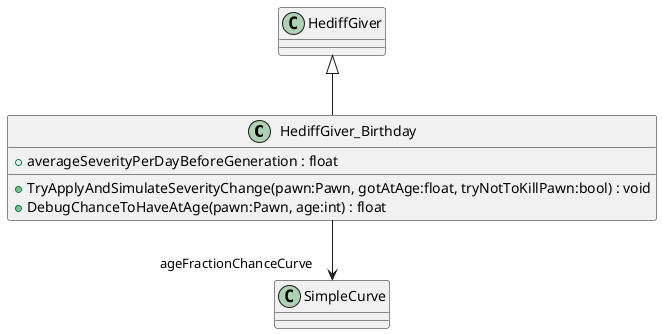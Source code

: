 @startuml
class HediffGiver_Birthday {
    + averageSeverityPerDayBeforeGeneration : float
    + TryApplyAndSimulateSeverityChange(pawn:Pawn, gotAtAge:float, tryNotToKillPawn:bool) : void
    + DebugChanceToHaveAtAge(pawn:Pawn, age:int) : float
}
HediffGiver <|-- HediffGiver_Birthday
HediffGiver_Birthday --> "ageFractionChanceCurve" SimpleCurve
@enduml
